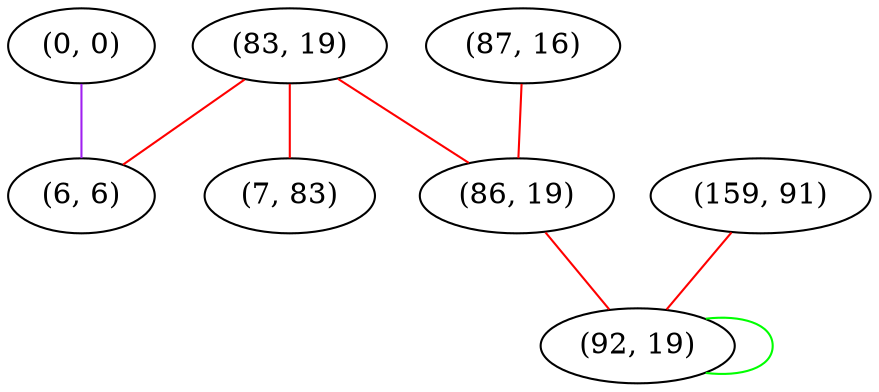 graph "" {
"(0, 0)";
"(87, 16)";
"(83, 19)";
"(6, 6)";
"(159, 91)";
"(86, 19)";
"(7, 83)";
"(92, 19)";
"(0, 0)" -- "(6, 6)"  [color=purple, key=0, weight=4];
"(87, 16)" -- "(86, 19)"  [color=red, key=0, weight=1];
"(83, 19)" -- "(86, 19)"  [color=red, key=0, weight=1];
"(83, 19)" -- "(7, 83)"  [color=red, key=0, weight=1];
"(83, 19)" -- "(6, 6)"  [color=red, key=0, weight=1];
"(159, 91)" -- "(92, 19)"  [color=red, key=0, weight=1];
"(86, 19)" -- "(92, 19)"  [color=red, key=0, weight=1];
"(92, 19)" -- "(92, 19)"  [color=green, key=0, weight=2];
}
